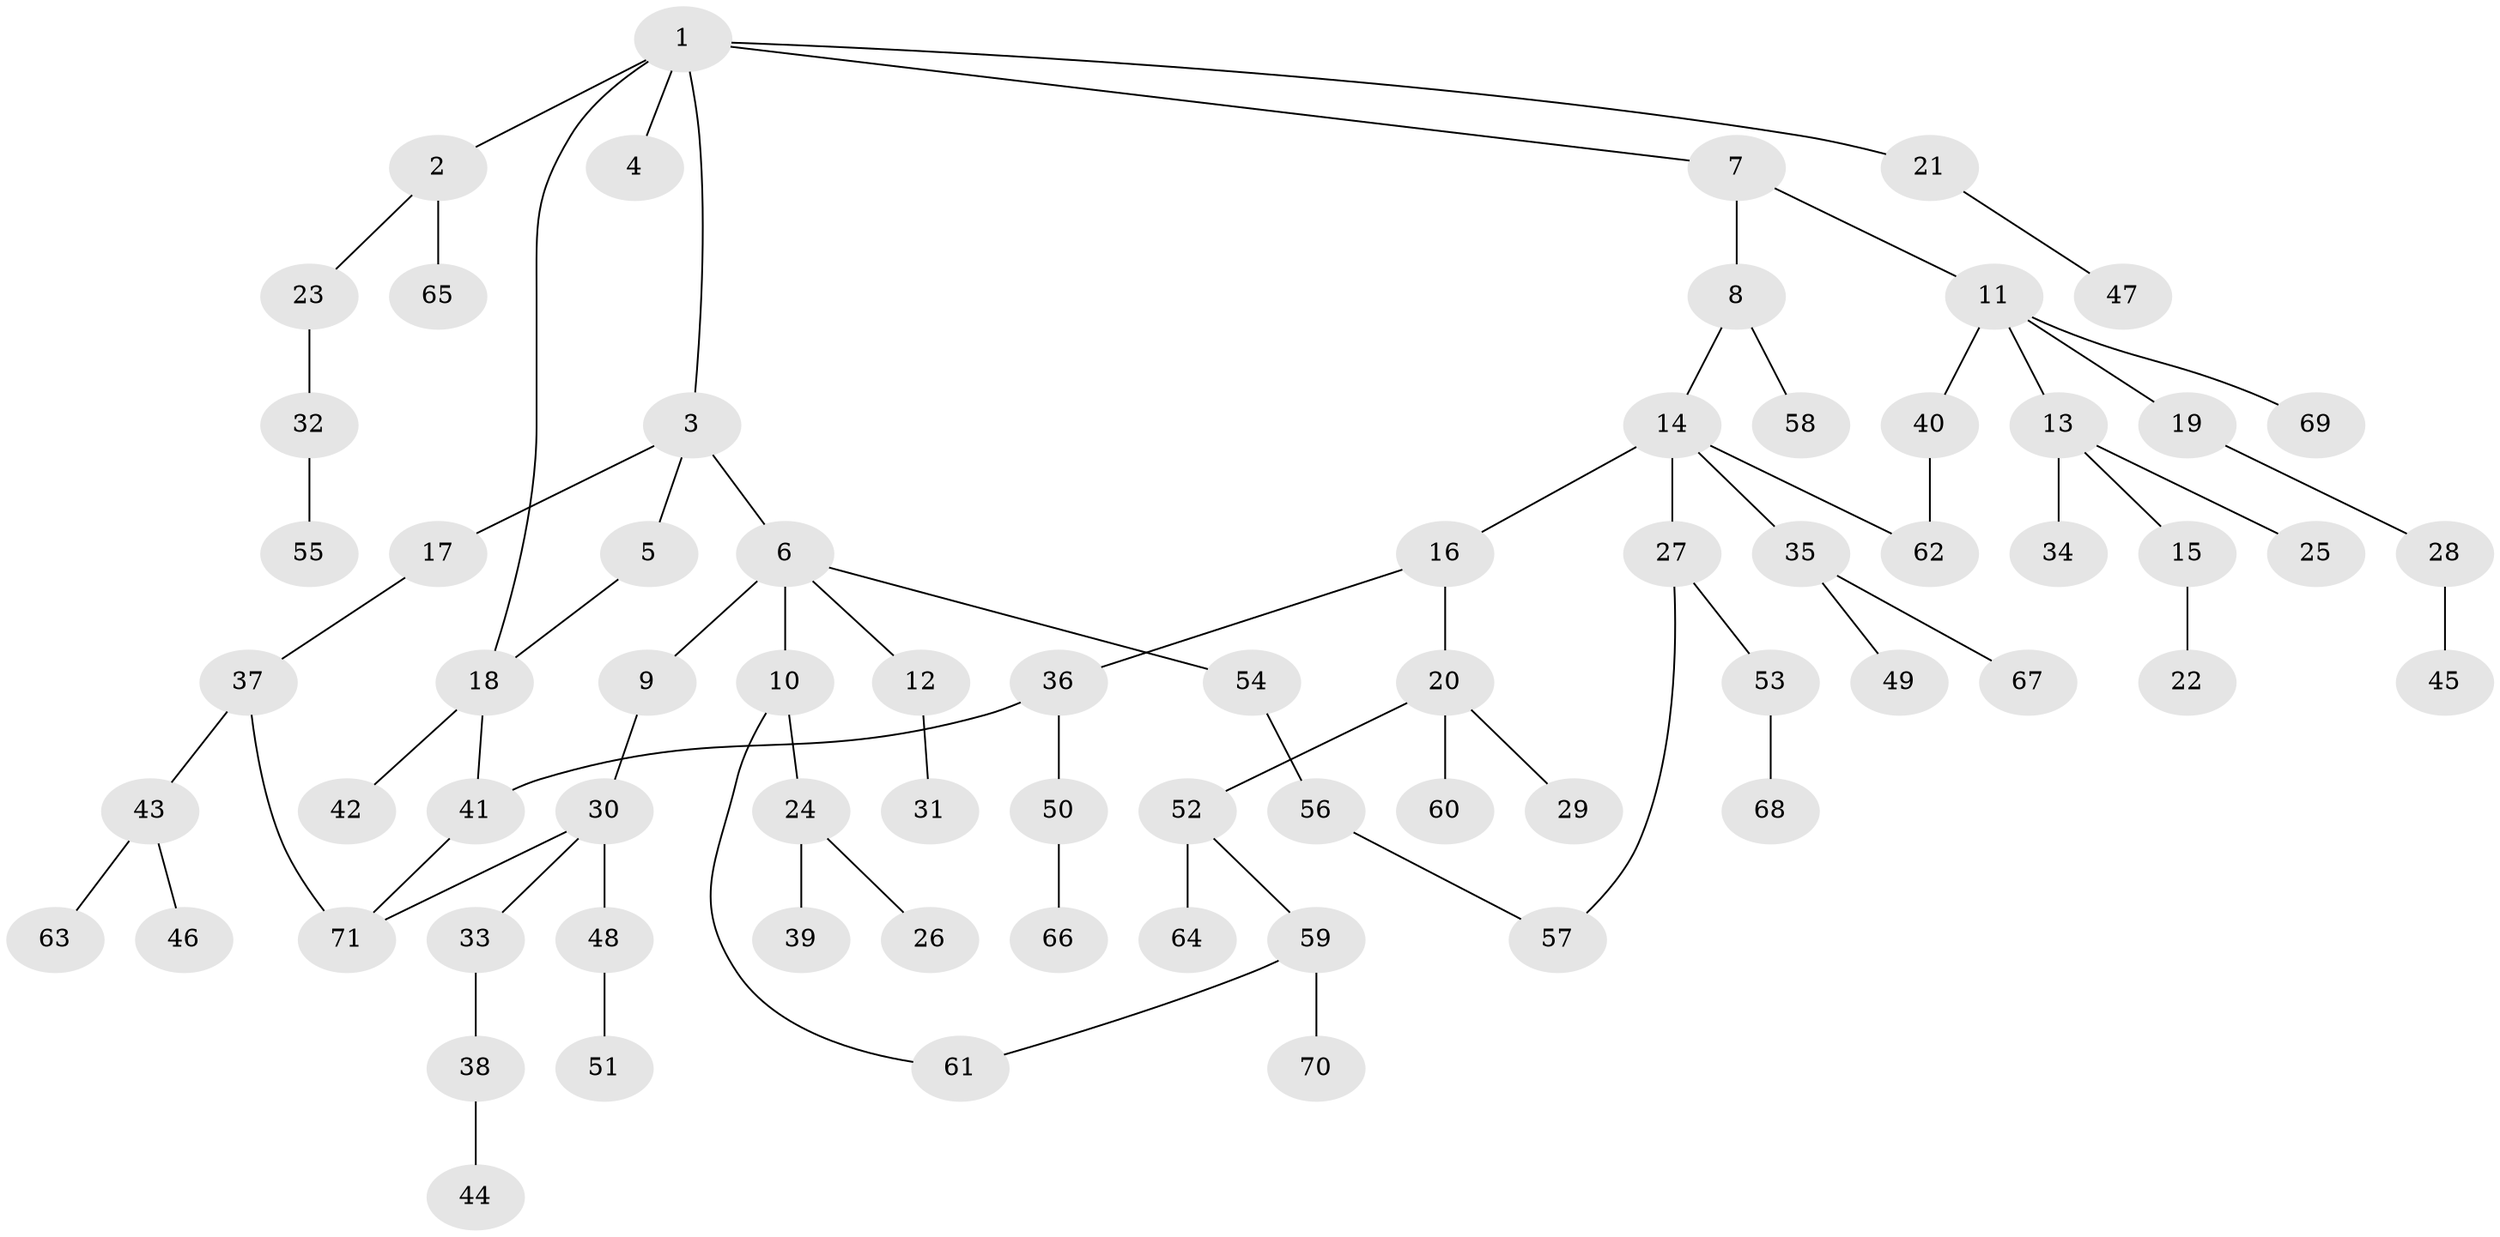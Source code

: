 // coarse degree distribution, {13: 0.045454545454545456, 4: 0.045454545454545456, 3: 0.045454545454545456, 1: 0.5909090909090909, 2: 0.22727272727272727, 5: 0.045454545454545456}
// Generated by graph-tools (version 1.1) at 2025/16/03/04/25 18:16:50]
// undirected, 71 vertices, 77 edges
graph export_dot {
graph [start="1"]
  node [color=gray90,style=filled];
  1;
  2;
  3;
  4;
  5;
  6;
  7;
  8;
  9;
  10;
  11;
  12;
  13;
  14;
  15;
  16;
  17;
  18;
  19;
  20;
  21;
  22;
  23;
  24;
  25;
  26;
  27;
  28;
  29;
  30;
  31;
  32;
  33;
  34;
  35;
  36;
  37;
  38;
  39;
  40;
  41;
  42;
  43;
  44;
  45;
  46;
  47;
  48;
  49;
  50;
  51;
  52;
  53;
  54;
  55;
  56;
  57;
  58;
  59;
  60;
  61;
  62;
  63;
  64;
  65;
  66;
  67;
  68;
  69;
  70;
  71;
  1 -- 2;
  1 -- 3;
  1 -- 4;
  1 -- 7;
  1 -- 18;
  1 -- 21;
  2 -- 23;
  2 -- 65;
  3 -- 5;
  3 -- 6;
  3 -- 17;
  5 -- 18;
  6 -- 9;
  6 -- 10;
  6 -- 12;
  6 -- 54;
  7 -- 8;
  7 -- 11;
  8 -- 14;
  8 -- 58;
  9 -- 30;
  10 -- 24;
  10 -- 61;
  11 -- 13;
  11 -- 19;
  11 -- 40;
  11 -- 69;
  12 -- 31;
  13 -- 15;
  13 -- 25;
  13 -- 34;
  14 -- 16;
  14 -- 27;
  14 -- 35;
  14 -- 62;
  15 -- 22;
  16 -- 20;
  16 -- 36;
  17 -- 37;
  18 -- 42;
  18 -- 41;
  19 -- 28;
  20 -- 29;
  20 -- 52;
  20 -- 60;
  21 -- 47;
  23 -- 32;
  24 -- 26;
  24 -- 39;
  27 -- 53;
  27 -- 57;
  28 -- 45;
  30 -- 33;
  30 -- 48;
  30 -- 71;
  32 -- 55;
  33 -- 38;
  35 -- 49;
  35 -- 67;
  36 -- 41;
  36 -- 50;
  37 -- 43;
  37 -- 71;
  38 -- 44;
  40 -- 62;
  41 -- 71;
  43 -- 46;
  43 -- 63;
  48 -- 51;
  50 -- 66;
  52 -- 59;
  52 -- 64;
  53 -- 68;
  54 -- 56;
  56 -- 57;
  59 -- 61;
  59 -- 70;
}

